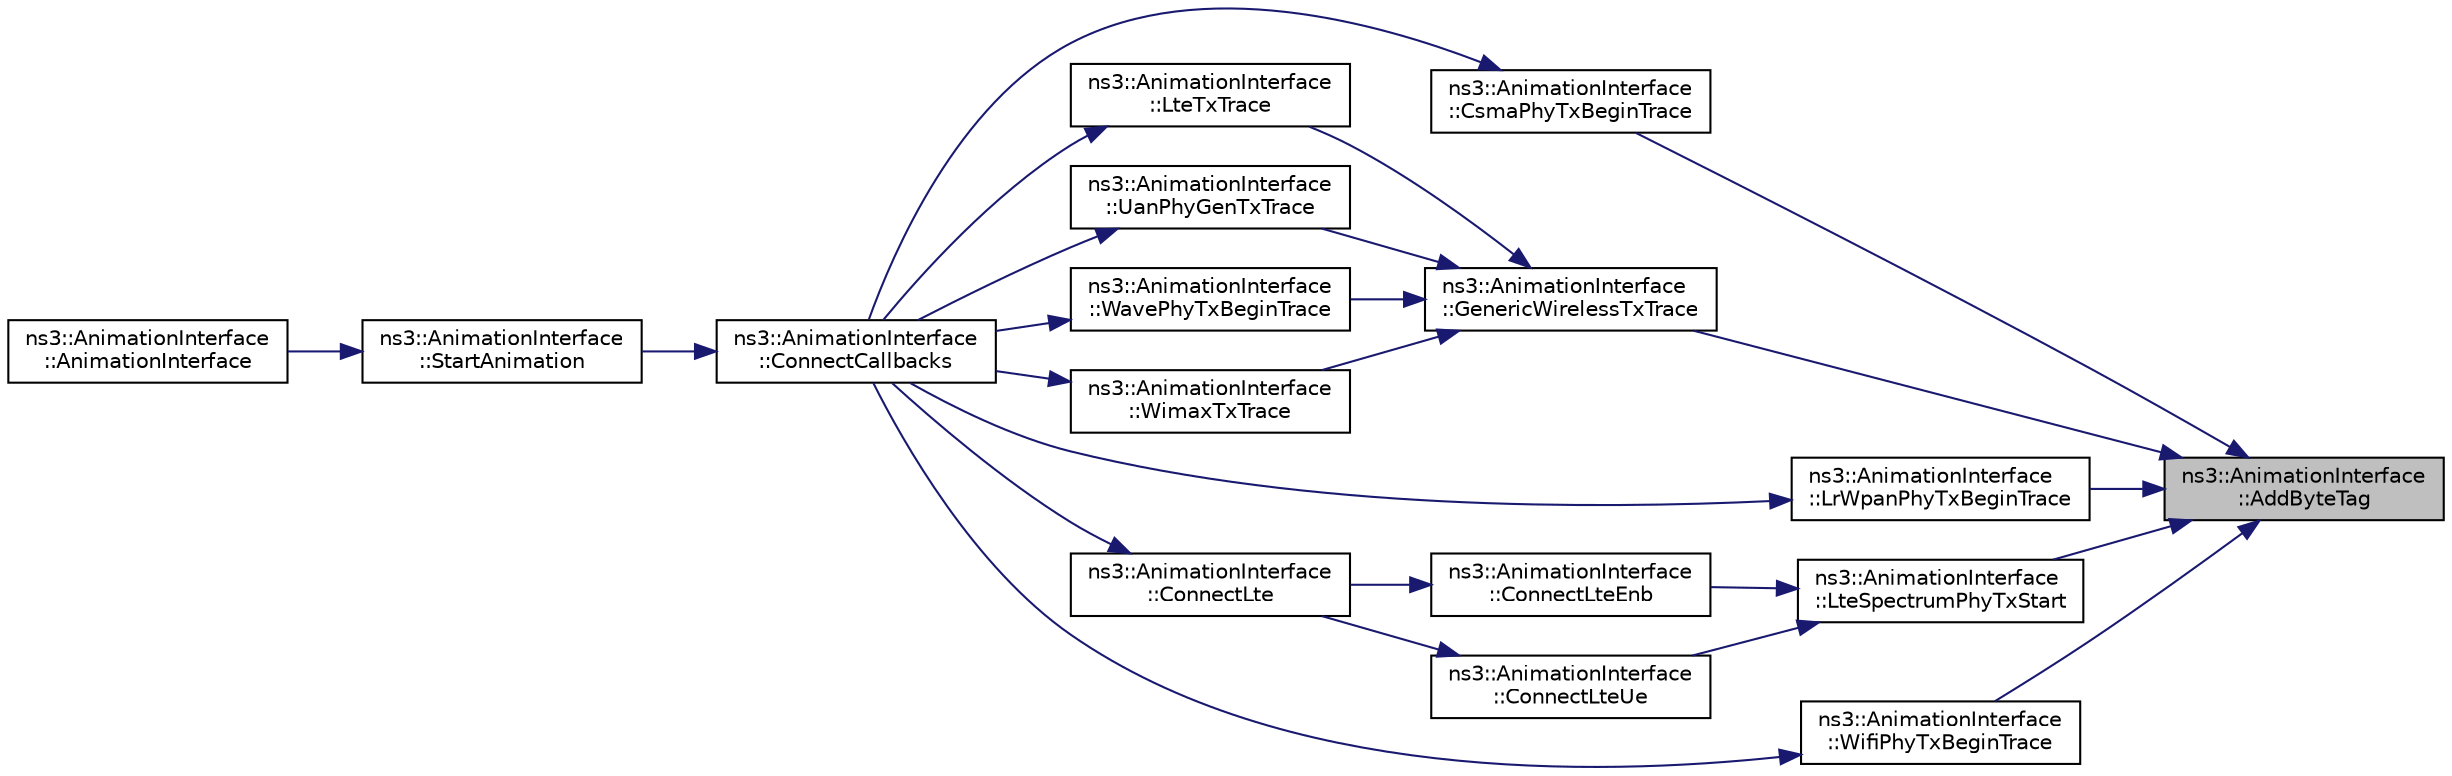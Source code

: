 digraph "ns3::AnimationInterface::AddByteTag"
{
 // LATEX_PDF_SIZE
  edge [fontname="Helvetica",fontsize="10",labelfontname="Helvetica",labelfontsize="10"];
  node [fontname="Helvetica",fontsize="10",shape=record];
  rankdir="RL";
  Node1 [label="ns3::AnimationInterface\l::AddByteTag",height=0.2,width=0.4,color="black", fillcolor="grey75", style="filled", fontcolor="black",tooltip="Add byte tag function."];
  Node1 -> Node2 [dir="back",color="midnightblue",fontsize="10",style="solid",fontname="Helvetica"];
  Node2 [label="ns3::AnimationInterface\l::CsmaPhyTxBeginTrace",height=0.2,width=0.4,color="black", fillcolor="white", style="filled",URL="$classns3_1_1_animation_interface.html#a5a5e67141fc717272c0c44a5afbae89a",tooltip="CSMA Phy transmit begin trace function."];
  Node2 -> Node3 [dir="back",color="midnightblue",fontsize="10",style="solid",fontname="Helvetica"];
  Node3 [label="ns3::AnimationInterface\l::ConnectCallbacks",height=0.2,width=0.4,color="black", fillcolor="white", style="filled",URL="$classns3_1_1_animation_interface.html#a3475aa338984f2024403caa04c146027",tooltip="Connect callbacks function."];
  Node3 -> Node4 [dir="back",color="midnightblue",fontsize="10",style="solid",fontname="Helvetica"];
  Node4 [label="ns3::AnimationInterface\l::StartAnimation",height=0.2,width=0.4,color="black", fillcolor="white", style="filled",URL="$classns3_1_1_animation_interface.html#aed28bace6b97494e11179766449bb442",tooltip="Start animation function."];
  Node4 -> Node5 [dir="back",color="midnightblue",fontsize="10",style="solid",fontname="Helvetica"];
  Node5 [label="ns3::AnimationInterface\l::AnimationInterface",height=0.2,width=0.4,color="black", fillcolor="white", style="filled",URL="$classns3_1_1_animation_interface.html#a88af7da6eb605ec7e9d8cb3fcc8a6466",tooltip="Constructor."];
  Node1 -> Node6 [dir="back",color="midnightblue",fontsize="10",style="solid",fontname="Helvetica"];
  Node6 [label="ns3::AnimationInterface\l::GenericWirelessTxTrace",height=0.2,width=0.4,color="black", fillcolor="white", style="filled",URL="$classns3_1_1_animation_interface.html#a1a0a1b2f00918cdccb9893f044b73da3",tooltip="Generic wireless transmit trace function."];
  Node6 -> Node7 [dir="back",color="midnightblue",fontsize="10",style="solid",fontname="Helvetica"];
  Node7 [label="ns3::AnimationInterface\l::LteTxTrace",height=0.2,width=0.4,color="black", fillcolor="white", style="filled",URL="$classns3_1_1_animation_interface.html#a4bcc6c6e4eaa0243190e94c74cd4d59e",tooltip="LTE transmit trace function."];
  Node7 -> Node3 [dir="back",color="midnightblue",fontsize="10",style="solid",fontname="Helvetica"];
  Node6 -> Node8 [dir="back",color="midnightblue",fontsize="10",style="solid",fontname="Helvetica"];
  Node8 [label="ns3::AnimationInterface\l::UanPhyGenTxTrace",height=0.2,width=0.4,color="black", fillcolor="white", style="filled",URL="$classns3_1_1_animation_interface.html#a7cf0290a1181de6f4614696e5f3ea906",tooltip="UAN Phy gen transmit trace function."];
  Node8 -> Node3 [dir="back",color="midnightblue",fontsize="10",style="solid",fontname="Helvetica"];
  Node6 -> Node9 [dir="back",color="midnightblue",fontsize="10",style="solid",fontname="Helvetica"];
  Node9 [label="ns3::AnimationInterface\l::WavePhyTxBeginTrace",height=0.2,width=0.4,color="black", fillcolor="white", style="filled",URL="$classns3_1_1_animation_interface.html#a55d12ba95e0e93941d5912a50ef5c1e4",tooltip="WAVE Phy transmit begin trace function."];
  Node9 -> Node3 [dir="back",color="midnightblue",fontsize="10",style="solid",fontname="Helvetica"];
  Node6 -> Node10 [dir="back",color="midnightblue",fontsize="10",style="solid",fontname="Helvetica"];
  Node10 [label="ns3::AnimationInterface\l::WimaxTxTrace",height=0.2,width=0.4,color="black", fillcolor="white", style="filled",URL="$classns3_1_1_animation_interface.html#a11b4be6f8814a0bbeade46fb459c1cb9",tooltip="WIMax transmit trace function."];
  Node10 -> Node3 [dir="back",color="midnightblue",fontsize="10",style="solid",fontname="Helvetica"];
  Node1 -> Node11 [dir="back",color="midnightblue",fontsize="10",style="solid",fontname="Helvetica"];
  Node11 [label="ns3::AnimationInterface\l::LrWpanPhyTxBeginTrace",height=0.2,width=0.4,color="black", fillcolor="white", style="filled",URL="$classns3_1_1_animation_interface.html#a0e7f7deb7c291468723657f263317ee9",tooltip="LR-WPAN Phy receive begin trace function."];
  Node11 -> Node3 [dir="back",color="midnightblue",fontsize="10",style="solid",fontname="Helvetica"];
  Node1 -> Node12 [dir="back",color="midnightblue",fontsize="10",style="solid",fontname="Helvetica"];
  Node12 [label="ns3::AnimationInterface\l::LteSpectrumPhyTxStart",height=0.2,width=0.4,color="black", fillcolor="white", style="filled",URL="$classns3_1_1_animation_interface.html#a3f0131dc28ccba541c2ef52bbc920e62",tooltip="LTE Spectrum Phy transmit start function."];
  Node12 -> Node13 [dir="back",color="midnightblue",fontsize="10",style="solid",fontname="Helvetica"];
  Node13 [label="ns3::AnimationInterface\l::ConnectLteEnb",height=0.2,width=0.4,color="black", fillcolor="white", style="filled",URL="$classns3_1_1_animation_interface.html#adf464333f57bcf13efca2af8b47f0ac7",tooltip="Connect LTE ENB function."];
  Node13 -> Node14 [dir="back",color="midnightblue",fontsize="10",style="solid",fontname="Helvetica"];
  Node14 [label="ns3::AnimationInterface\l::ConnectLte",height=0.2,width=0.4,color="black", fillcolor="white", style="filled",URL="$classns3_1_1_animation_interface.html#a921e35bb00b2d0032dde4147bd2a200e",tooltip="Connect LTE function."];
  Node14 -> Node3 [dir="back",color="midnightblue",fontsize="10",style="solid",fontname="Helvetica"];
  Node12 -> Node15 [dir="back",color="midnightblue",fontsize="10",style="solid",fontname="Helvetica"];
  Node15 [label="ns3::AnimationInterface\l::ConnectLteUe",height=0.2,width=0.4,color="black", fillcolor="white", style="filled",URL="$classns3_1_1_animation_interface.html#a30a06abf385e5a74951ee74147e897dc",tooltip="Connect LTE ue function."];
  Node15 -> Node14 [dir="back",color="midnightblue",fontsize="10",style="solid",fontname="Helvetica"];
  Node1 -> Node16 [dir="back",color="midnightblue",fontsize="10",style="solid",fontname="Helvetica"];
  Node16 [label="ns3::AnimationInterface\l::WifiPhyTxBeginTrace",height=0.2,width=0.4,color="black", fillcolor="white", style="filled",URL="$classns3_1_1_animation_interface.html#a8cb7e4e664b6d5456c5d23f45b7111a9",tooltip="wifi Phy transmit PSDU begin trace function"];
  Node16 -> Node3 [dir="back",color="midnightblue",fontsize="10",style="solid",fontname="Helvetica"];
}
